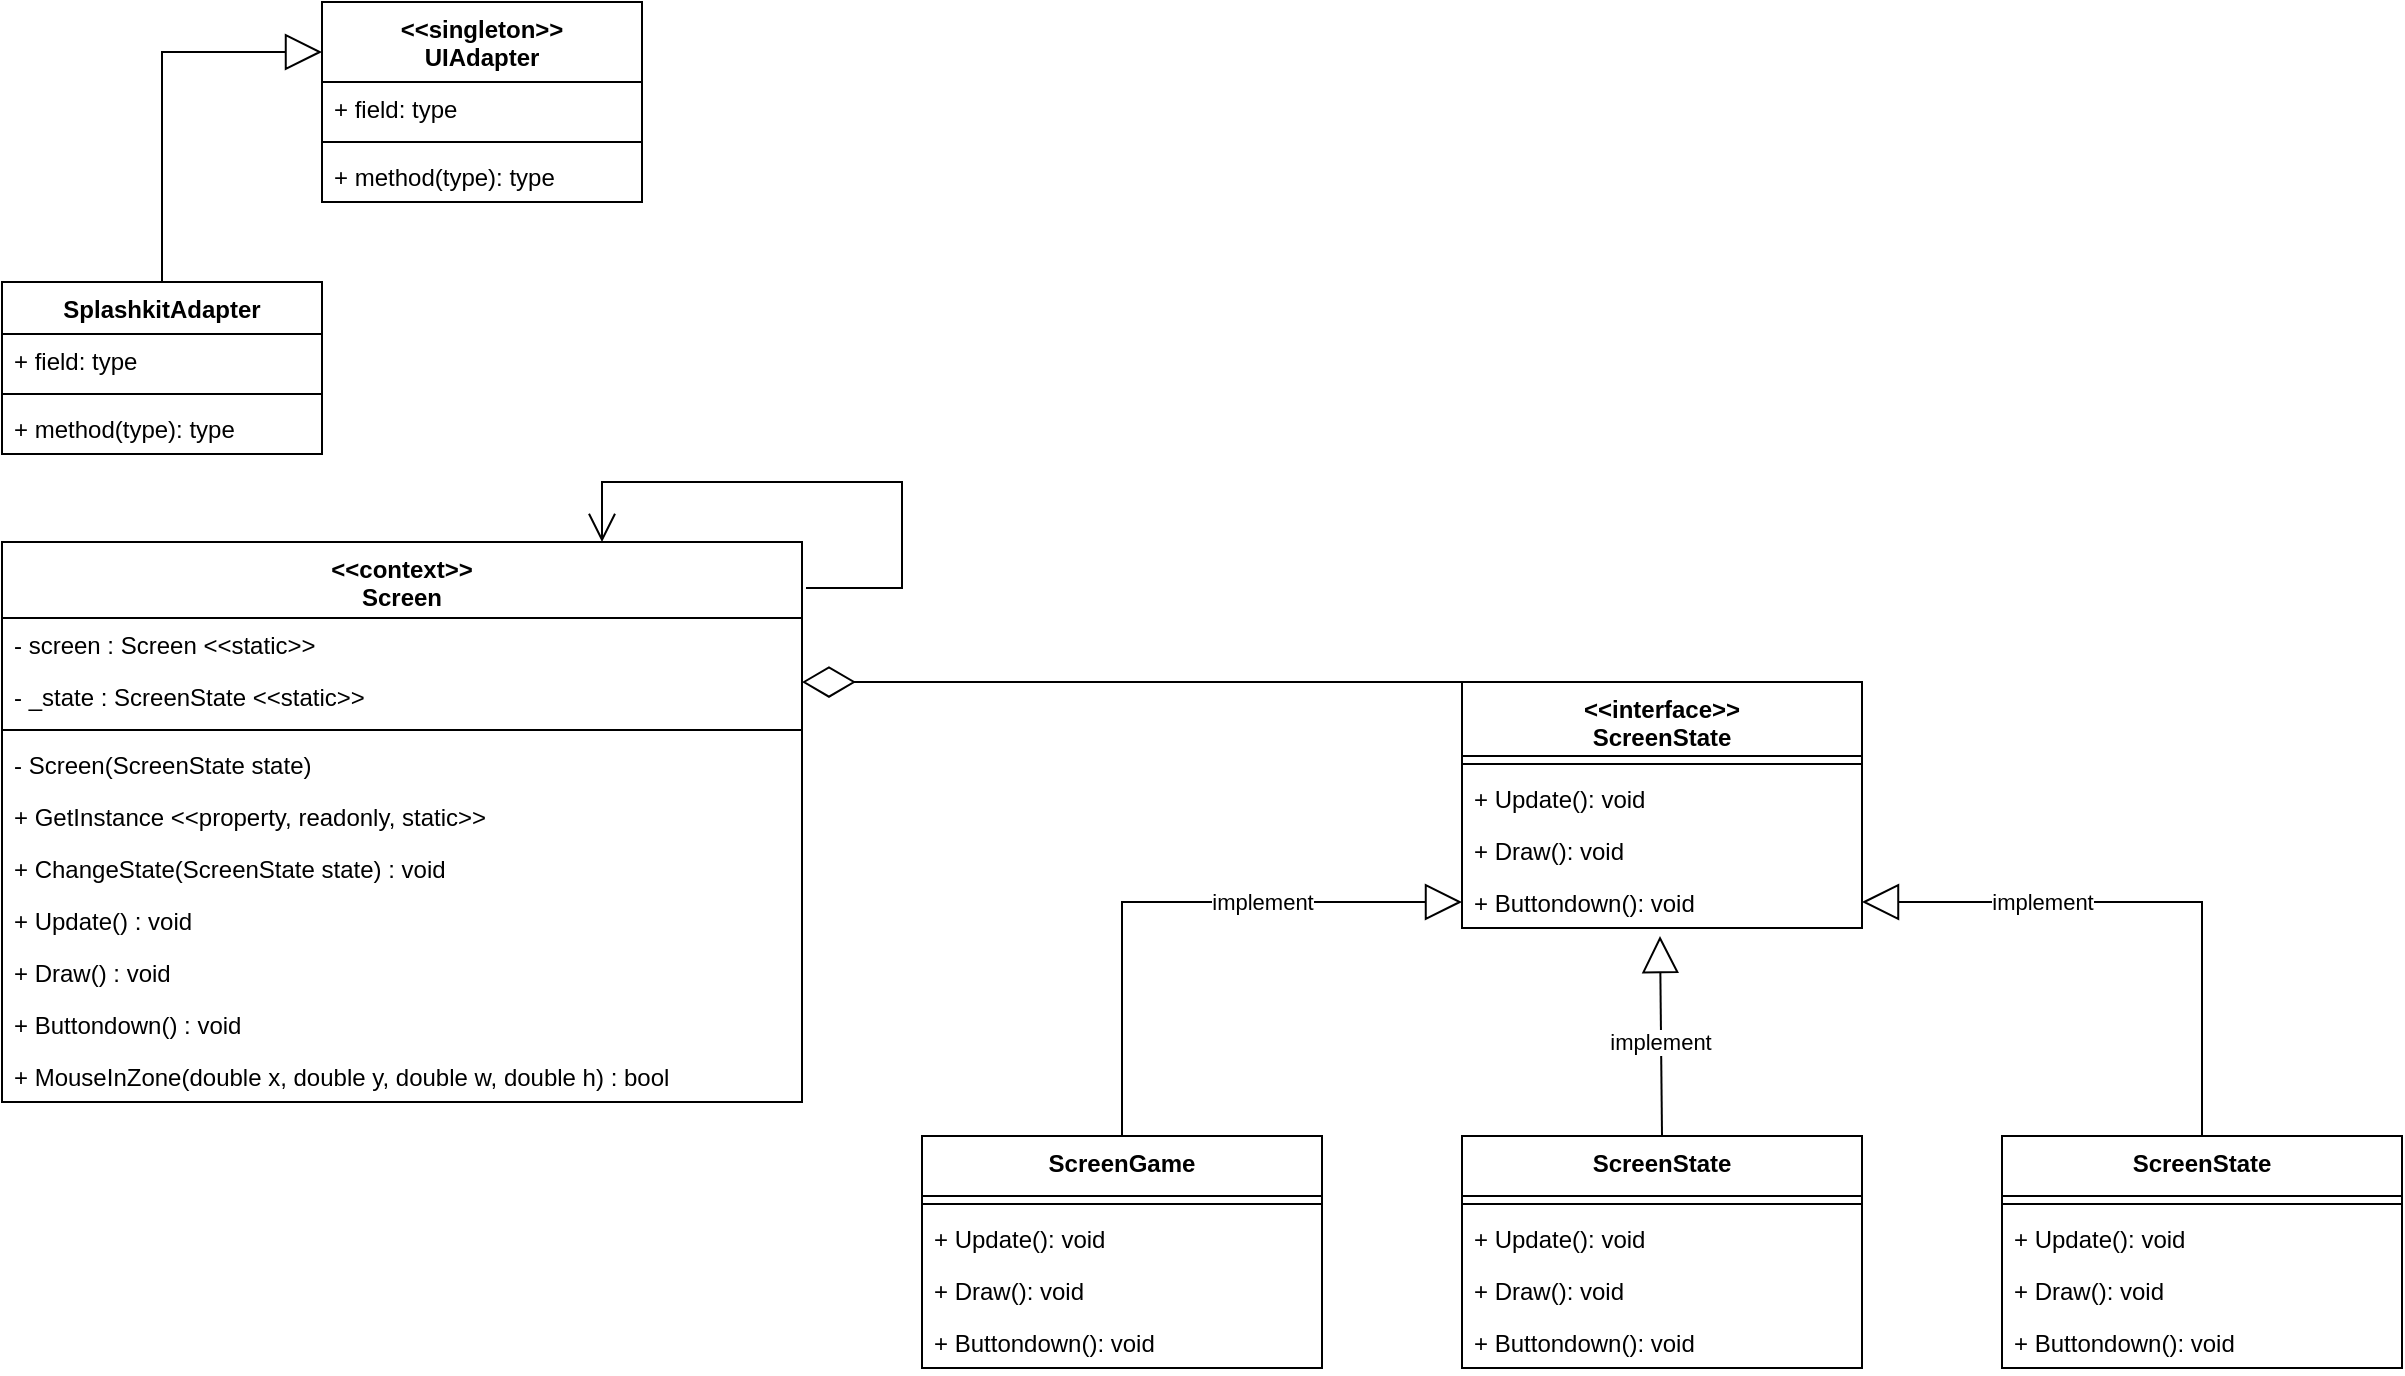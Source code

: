 <mxfile version="15.5.7"><diagram id="tgsOs3fxPP7kzZZRs3cK" name="Page-1"><mxGraphModel dx="1662" dy="737" grid="1" gridSize="10" guides="1" tooltips="1" connect="1" arrows="1" fold="1" page="1" pageScale="1" pageWidth="850" pageHeight="1100" math="0" shadow="0"><root><mxCell id="0"/><mxCell id="1" parent="0"/><mxCell id="N0TDYflDYmQQz4BAt_6r-1" value="SplashkitAdapter" style="swimlane;fontStyle=1;align=center;verticalAlign=top;childLayout=stackLayout;horizontal=1;startSize=26;horizontalStack=0;resizeParent=1;resizeParentMax=0;resizeLast=0;collapsible=1;marginBottom=0;hachureGap=4;pointerEvents=0;" vertex="1" parent="1"><mxGeometry x="170" y="190" width="160" height="86" as="geometry"/></mxCell><mxCell id="N0TDYflDYmQQz4BAt_6r-2" value="+ field: type" style="text;strokeColor=none;fillColor=none;align=left;verticalAlign=top;spacingLeft=4;spacingRight=4;overflow=hidden;rotatable=0;points=[[0,0.5],[1,0.5]];portConstraint=eastwest;" vertex="1" parent="N0TDYflDYmQQz4BAt_6r-1"><mxGeometry y="26" width="160" height="26" as="geometry"/></mxCell><mxCell id="N0TDYflDYmQQz4BAt_6r-3" value="" style="line;strokeWidth=1;fillColor=none;align=left;verticalAlign=middle;spacingTop=-1;spacingLeft=3;spacingRight=3;rotatable=0;labelPosition=right;points=[];portConstraint=eastwest;" vertex="1" parent="N0TDYflDYmQQz4BAt_6r-1"><mxGeometry y="52" width="160" height="8" as="geometry"/></mxCell><mxCell id="N0TDYflDYmQQz4BAt_6r-4" value="+ method(type): type" style="text;strokeColor=none;fillColor=none;align=left;verticalAlign=top;spacingLeft=4;spacingRight=4;overflow=hidden;rotatable=0;points=[[0,0.5],[1,0.5]];portConstraint=eastwest;" vertex="1" parent="N0TDYflDYmQQz4BAt_6r-1"><mxGeometry y="60" width="160" height="26" as="geometry"/></mxCell><mxCell id="N0TDYflDYmQQz4BAt_6r-5" value="&lt;&lt;singleton&gt;&gt;&#xA;UIAdapter" style="swimlane;fontStyle=1;align=center;verticalAlign=top;childLayout=stackLayout;horizontal=1;startSize=40;horizontalStack=0;resizeParent=1;resizeParentMax=0;resizeLast=0;collapsible=1;marginBottom=0;hachureGap=4;pointerEvents=0;" vertex="1" parent="1"><mxGeometry x="330" y="50" width="160" height="100" as="geometry"/></mxCell><mxCell id="N0TDYflDYmQQz4BAt_6r-6" value="+ field: type" style="text;strokeColor=none;fillColor=none;align=left;verticalAlign=top;spacingLeft=4;spacingRight=4;overflow=hidden;rotatable=0;points=[[0,0.5],[1,0.5]];portConstraint=eastwest;" vertex="1" parent="N0TDYflDYmQQz4BAt_6r-5"><mxGeometry y="40" width="160" height="26" as="geometry"/></mxCell><mxCell id="N0TDYflDYmQQz4BAt_6r-7" value="" style="line;strokeWidth=1;fillColor=none;align=left;verticalAlign=middle;spacingTop=-1;spacingLeft=3;spacingRight=3;rotatable=0;labelPosition=right;points=[];portConstraint=eastwest;" vertex="1" parent="N0TDYflDYmQQz4BAt_6r-5"><mxGeometry y="66" width="160" height="8" as="geometry"/></mxCell><mxCell id="N0TDYflDYmQQz4BAt_6r-8" value="+ method(type): type" style="text;strokeColor=none;fillColor=none;align=left;verticalAlign=top;spacingLeft=4;spacingRight=4;overflow=hidden;rotatable=0;points=[[0,0.5],[1,0.5]];portConstraint=eastwest;" vertex="1" parent="N0TDYflDYmQQz4BAt_6r-5"><mxGeometry y="74" width="160" height="26" as="geometry"/></mxCell><mxCell id="N0TDYflDYmQQz4BAt_6r-9" value="" style="endArrow=block;endSize=16;endFill=0;html=1;rounded=0;exitX=0.5;exitY=0;exitDx=0;exitDy=0;entryX=0;entryY=0.25;entryDx=0;entryDy=0;" edge="1" parent="1" source="N0TDYflDYmQQz4BAt_6r-1" target="N0TDYflDYmQQz4BAt_6r-5"><mxGeometry width="160" relative="1" as="geometry"><mxPoint x="340" y="380" as="sourcePoint"/><mxPoint x="500" y="380" as="targetPoint"/><Array as="points"><mxPoint x="250" y="75"/></Array></mxGeometry></mxCell><mxCell id="N0TDYflDYmQQz4BAt_6r-10" value="&lt;&lt;context&gt;&gt;&#xA;Screen" style="swimlane;fontStyle=1;align=center;verticalAlign=top;childLayout=stackLayout;horizontal=1;startSize=38;horizontalStack=0;resizeParent=1;resizeParentMax=0;resizeLast=0;collapsible=1;marginBottom=0;hachureGap=4;pointerEvents=0;" vertex="1" parent="1"><mxGeometry x="170" y="320" width="400" height="280" as="geometry"/></mxCell><mxCell id="N0TDYflDYmQQz4BAt_6r-11" value="- screen : Screen &lt;&lt;static&gt;&gt;" style="text;strokeColor=none;fillColor=none;align=left;verticalAlign=top;spacingLeft=4;spacingRight=4;overflow=hidden;rotatable=0;points=[[0,0.5],[1,0.5]];portConstraint=eastwest;" vertex="1" parent="N0TDYflDYmQQz4BAt_6r-10"><mxGeometry y="38" width="400" height="26" as="geometry"/></mxCell><mxCell id="N0TDYflDYmQQz4BAt_6r-14" value="- _state : ScreenState &lt;&lt;static&gt;&gt;" style="text;strokeColor=none;fillColor=none;align=left;verticalAlign=top;spacingLeft=4;spacingRight=4;overflow=hidden;rotatable=0;points=[[0,0.5],[1,0.5]];portConstraint=eastwest;" vertex="1" parent="N0TDYflDYmQQz4BAt_6r-10"><mxGeometry y="64" width="400" height="26" as="geometry"/></mxCell><mxCell id="N0TDYflDYmQQz4BAt_6r-12" value="" style="line;strokeWidth=1;fillColor=none;align=left;verticalAlign=middle;spacingTop=-1;spacingLeft=3;spacingRight=3;rotatable=0;labelPosition=right;points=[];portConstraint=eastwest;" vertex="1" parent="N0TDYflDYmQQz4BAt_6r-10"><mxGeometry y="90" width="400" height="8" as="geometry"/></mxCell><mxCell id="N0TDYflDYmQQz4BAt_6r-13" value="- Screen(ScreenState state)" style="text;strokeColor=none;fillColor=none;align=left;verticalAlign=top;spacingLeft=4;spacingRight=4;overflow=hidden;rotatable=0;points=[[0,0.5],[1,0.5]];portConstraint=eastwest;" vertex="1" parent="N0TDYflDYmQQz4BAt_6r-10"><mxGeometry y="98" width="400" height="26" as="geometry"/></mxCell><mxCell id="N0TDYflDYmQQz4BAt_6r-15" value="+ GetInstance &lt;&lt;property, readonly, static&gt;&gt;" style="text;strokeColor=none;fillColor=none;align=left;verticalAlign=top;spacingLeft=4;spacingRight=4;overflow=hidden;rotatable=0;points=[[0,0.5],[1,0.5]];portConstraint=eastwest;" vertex="1" parent="N0TDYflDYmQQz4BAt_6r-10"><mxGeometry y="124" width="400" height="26" as="geometry"/></mxCell><mxCell id="N0TDYflDYmQQz4BAt_6r-16" value="+ ChangeState(ScreenState state) : void" style="text;strokeColor=none;fillColor=none;align=left;verticalAlign=top;spacingLeft=4;spacingRight=4;overflow=hidden;rotatable=0;points=[[0,0.5],[1,0.5]];portConstraint=eastwest;" vertex="1" parent="N0TDYflDYmQQz4BAt_6r-10"><mxGeometry y="150" width="400" height="26" as="geometry"/></mxCell><mxCell id="N0TDYflDYmQQz4BAt_6r-17" value="+ Update() : void" style="text;strokeColor=none;fillColor=none;align=left;verticalAlign=top;spacingLeft=4;spacingRight=4;overflow=hidden;rotatable=0;points=[[0,0.5],[1,0.5]];portConstraint=eastwest;" vertex="1" parent="N0TDYflDYmQQz4BAt_6r-10"><mxGeometry y="176" width="400" height="26" as="geometry"/></mxCell><mxCell id="N0TDYflDYmQQz4BAt_6r-18" value="+ Draw() : void" style="text;strokeColor=none;fillColor=none;align=left;verticalAlign=top;spacingLeft=4;spacingRight=4;overflow=hidden;rotatable=0;points=[[0,0.5],[1,0.5]];portConstraint=eastwest;" vertex="1" parent="N0TDYflDYmQQz4BAt_6r-10"><mxGeometry y="202" width="400" height="26" as="geometry"/></mxCell><mxCell id="N0TDYflDYmQQz4BAt_6r-19" value="+ Buttondown() : void" style="text;strokeColor=none;fillColor=none;align=left;verticalAlign=top;spacingLeft=4;spacingRight=4;overflow=hidden;rotatable=0;points=[[0,0.5],[1,0.5]];portConstraint=eastwest;" vertex="1" parent="N0TDYflDYmQQz4BAt_6r-10"><mxGeometry y="228" width="400" height="26" as="geometry"/></mxCell><mxCell id="N0TDYflDYmQQz4BAt_6r-20" value="+ MouseInZone(double x, double y, double w, double h) : bool" style="text;strokeColor=none;fillColor=none;align=left;verticalAlign=top;spacingLeft=4;spacingRight=4;overflow=hidden;rotatable=0;points=[[0,0.5],[1,0.5]];portConstraint=eastwest;" vertex="1" parent="N0TDYflDYmQQz4BAt_6r-10"><mxGeometry y="254" width="400" height="26" as="geometry"/></mxCell><mxCell id="N0TDYflDYmQQz4BAt_6r-21" value="&lt;&lt;interface&gt;&gt;&#xA;ScreenState" style="swimlane;fontStyle=1;align=center;verticalAlign=top;childLayout=stackLayout;horizontal=1;startSize=37;horizontalStack=0;resizeParent=1;resizeParentMax=0;resizeLast=0;collapsible=1;marginBottom=0;hachureGap=4;pointerEvents=0;" vertex="1" parent="1"><mxGeometry x="900" y="390" width="200" height="123" as="geometry"/></mxCell><mxCell id="N0TDYflDYmQQz4BAt_6r-23" value="" style="line;strokeWidth=1;fillColor=none;align=left;verticalAlign=middle;spacingTop=-1;spacingLeft=3;spacingRight=3;rotatable=0;labelPosition=right;points=[];portConstraint=eastwest;" vertex="1" parent="N0TDYflDYmQQz4BAt_6r-21"><mxGeometry y="37" width="200" height="8" as="geometry"/></mxCell><mxCell id="N0TDYflDYmQQz4BAt_6r-24" value="+ Update(): void" style="text;strokeColor=none;fillColor=none;align=left;verticalAlign=top;spacingLeft=4;spacingRight=4;overflow=hidden;rotatable=0;points=[[0,0.5],[1,0.5]];portConstraint=eastwest;" vertex="1" parent="N0TDYflDYmQQz4BAt_6r-21"><mxGeometry y="45" width="200" height="26" as="geometry"/></mxCell><mxCell id="N0TDYflDYmQQz4BAt_6r-25" value="+ Draw(): void" style="text;strokeColor=none;fillColor=none;align=left;verticalAlign=top;spacingLeft=4;spacingRight=4;overflow=hidden;rotatable=0;points=[[0,0.5],[1,0.5]];portConstraint=eastwest;" vertex="1" parent="N0TDYflDYmQQz4BAt_6r-21"><mxGeometry y="71" width="200" height="26" as="geometry"/></mxCell><mxCell id="N0TDYflDYmQQz4BAt_6r-26" value="+ Buttondown(): void" style="text;strokeColor=none;fillColor=none;align=left;verticalAlign=top;spacingLeft=4;spacingRight=4;overflow=hidden;rotatable=0;points=[[0,0.5],[1,0.5]];portConstraint=eastwest;" vertex="1" parent="N0TDYflDYmQQz4BAt_6r-21"><mxGeometry y="97" width="200" height="26" as="geometry"/></mxCell><mxCell id="N0TDYflDYmQQz4BAt_6r-27" value="" style="endArrow=open;endFill=1;endSize=12;html=1;rounded=0;exitX=1.005;exitY=0.082;exitDx=0;exitDy=0;exitPerimeter=0;entryX=0.75;entryY=0;entryDx=0;entryDy=0;" edge="1" parent="1" source="N0TDYflDYmQQz4BAt_6r-10" target="N0TDYflDYmQQz4BAt_6r-10"><mxGeometry width="160" relative="1" as="geometry"><mxPoint x="820" y="420" as="sourcePoint"/><mxPoint x="980" y="420" as="targetPoint"/><Array as="points"><mxPoint x="620" y="343"/><mxPoint x="620" y="290"/><mxPoint x="470" y="290"/></Array></mxGeometry></mxCell><mxCell id="N0TDYflDYmQQz4BAt_6r-28" value="ScreenGame" style="swimlane;fontStyle=1;align=center;verticalAlign=top;childLayout=stackLayout;horizontal=1;startSize=30;horizontalStack=0;resizeParent=1;resizeParentMax=0;resizeLast=0;collapsible=1;marginBottom=0;hachureGap=4;pointerEvents=0;" vertex="1" parent="1"><mxGeometry x="630" y="617" width="200" height="116" as="geometry"/></mxCell><mxCell id="N0TDYflDYmQQz4BAt_6r-29" value="" style="line;strokeWidth=1;fillColor=none;align=left;verticalAlign=middle;spacingTop=-1;spacingLeft=3;spacingRight=3;rotatable=0;labelPosition=right;points=[];portConstraint=eastwest;" vertex="1" parent="N0TDYflDYmQQz4BAt_6r-28"><mxGeometry y="30" width="200" height="8" as="geometry"/></mxCell><mxCell id="N0TDYflDYmQQz4BAt_6r-30" value="+ Update(): void" style="text;strokeColor=none;fillColor=none;align=left;verticalAlign=top;spacingLeft=4;spacingRight=4;overflow=hidden;rotatable=0;points=[[0,0.5],[1,0.5]];portConstraint=eastwest;" vertex="1" parent="N0TDYflDYmQQz4BAt_6r-28"><mxGeometry y="38" width="200" height="26" as="geometry"/></mxCell><mxCell id="N0TDYflDYmQQz4BAt_6r-31" value="+ Draw(): void" style="text;strokeColor=none;fillColor=none;align=left;verticalAlign=top;spacingLeft=4;spacingRight=4;overflow=hidden;rotatable=0;points=[[0,0.5],[1,0.5]];portConstraint=eastwest;" vertex="1" parent="N0TDYflDYmQQz4BAt_6r-28"><mxGeometry y="64" width="200" height="26" as="geometry"/></mxCell><mxCell id="N0TDYflDYmQQz4BAt_6r-32" value="+ Buttondown(): void" style="text;strokeColor=none;fillColor=none;align=left;verticalAlign=top;spacingLeft=4;spacingRight=4;overflow=hidden;rotatable=0;points=[[0,0.5],[1,0.5]];portConstraint=eastwest;" vertex="1" parent="N0TDYflDYmQQz4BAt_6r-28"><mxGeometry y="90" width="200" height="26" as="geometry"/></mxCell><mxCell id="N0TDYflDYmQQz4BAt_6r-33" value="ScreenState" style="swimlane;fontStyle=1;align=center;verticalAlign=top;childLayout=stackLayout;horizontal=1;startSize=30;horizontalStack=0;resizeParent=1;resizeParentMax=0;resizeLast=0;collapsible=1;marginBottom=0;hachureGap=4;pointerEvents=0;" vertex="1" parent="1"><mxGeometry x="900" y="617" width="200" height="116" as="geometry"/></mxCell><mxCell id="N0TDYflDYmQQz4BAt_6r-34" value="" style="line;strokeWidth=1;fillColor=none;align=left;verticalAlign=middle;spacingTop=-1;spacingLeft=3;spacingRight=3;rotatable=0;labelPosition=right;points=[];portConstraint=eastwest;" vertex="1" parent="N0TDYflDYmQQz4BAt_6r-33"><mxGeometry y="30" width="200" height="8" as="geometry"/></mxCell><mxCell id="N0TDYflDYmQQz4BAt_6r-35" value="+ Update(): void" style="text;strokeColor=none;fillColor=none;align=left;verticalAlign=top;spacingLeft=4;spacingRight=4;overflow=hidden;rotatable=0;points=[[0,0.5],[1,0.5]];portConstraint=eastwest;" vertex="1" parent="N0TDYflDYmQQz4BAt_6r-33"><mxGeometry y="38" width="200" height="26" as="geometry"/></mxCell><mxCell id="N0TDYflDYmQQz4BAt_6r-36" value="+ Draw(): void" style="text;strokeColor=none;fillColor=none;align=left;verticalAlign=top;spacingLeft=4;spacingRight=4;overflow=hidden;rotatable=0;points=[[0,0.5],[1,0.5]];portConstraint=eastwest;" vertex="1" parent="N0TDYflDYmQQz4BAt_6r-33"><mxGeometry y="64" width="200" height="26" as="geometry"/></mxCell><mxCell id="N0TDYflDYmQQz4BAt_6r-37" value="+ Buttondown(): void" style="text;strokeColor=none;fillColor=none;align=left;verticalAlign=top;spacingLeft=4;spacingRight=4;overflow=hidden;rotatable=0;points=[[0,0.5],[1,0.5]];portConstraint=eastwest;" vertex="1" parent="N0TDYflDYmQQz4BAt_6r-33"><mxGeometry y="90" width="200" height="26" as="geometry"/></mxCell><mxCell id="N0TDYflDYmQQz4BAt_6r-38" value="ScreenState" style="swimlane;fontStyle=1;align=center;verticalAlign=top;childLayout=stackLayout;horizontal=1;startSize=30;horizontalStack=0;resizeParent=1;resizeParentMax=0;resizeLast=0;collapsible=1;marginBottom=0;hachureGap=4;pointerEvents=0;" vertex="1" parent="1"><mxGeometry x="1170" y="617" width="200" height="116" as="geometry"/></mxCell><mxCell id="N0TDYflDYmQQz4BAt_6r-39" value="" style="line;strokeWidth=1;fillColor=none;align=left;verticalAlign=middle;spacingTop=-1;spacingLeft=3;spacingRight=3;rotatable=0;labelPosition=right;points=[];portConstraint=eastwest;" vertex="1" parent="N0TDYflDYmQQz4BAt_6r-38"><mxGeometry y="30" width="200" height="8" as="geometry"/></mxCell><mxCell id="N0TDYflDYmQQz4BAt_6r-40" value="+ Update(): void" style="text;strokeColor=none;fillColor=none;align=left;verticalAlign=top;spacingLeft=4;spacingRight=4;overflow=hidden;rotatable=0;points=[[0,0.5],[1,0.5]];portConstraint=eastwest;" vertex="1" parent="N0TDYflDYmQQz4BAt_6r-38"><mxGeometry y="38" width="200" height="26" as="geometry"/></mxCell><mxCell id="N0TDYflDYmQQz4BAt_6r-41" value="+ Draw(): void" style="text;strokeColor=none;fillColor=none;align=left;verticalAlign=top;spacingLeft=4;spacingRight=4;overflow=hidden;rotatable=0;points=[[0,0.5],[1,0.5]];portConstraint=eastwest;" vertex="1" parent="N0TDYflDYmQQz4BAt_6r-38"><mxGeometry y="64" width="200" height="26" as="geometry"/></mxCell><mxCell id="N0TDYflDYmQQz4BAt_6r-42" value="+ Buttondown(): void" style="text;strokeColor=none;fillColor=none;align=left;verticalAlign=top;spacingLeft=4;spacingRight=4;overflow=hidden;rotatable=0;points=[[0,0.5],[1,0.5]];portConstraint=eastwest;" vertex="1" parent="N0TDYflDYmQQz4BAt_6r-38"><mxGeometry y="90" width="200" height="26" as="geometry"/></mxCell><mxCell id="N0TDYflDYmQQz4BAt_6r-43" value="implement" style="endArrow=block;endSize=16;endFill=0;html=1;rounded=0;exitX=0.5;exitY=0;exitDx=0;exitDy=0;entryX=0;entryY=0.5;entryDx=0;entryDy=0;" edge="1" parent="1" source="N0TDYflDYmQQz4BAt_6r-28" target="N0TDYflDYmQQz4BAt_6r-26"><mxGeometry x="0.303" width="160" relative="1" as="geometry"><mxPoint x="720" y="647" as="sourcePoint"/><mxPoint x="880" y="647" as="targetPoint"/><Array as="points"><mxPoint x="730" y="500"/></Array><mxPoint as="offset"/></mxGeometry></mxCell><mxCell id="N0TDYflDYmQQz4BAt_6r-44" value="implement" style="endArrow=block;endSize=16;endFill=0;html=1;rounded=0;exitX=0.5;exitY=0;exitDx=0;exitDy=0;entryX=0.495;entryY=1.154;entryDx=0;entryDy=0;entryPerimeter=0;" edge="1" parent="1" source="N0TDYflDYmQQz4BAt_6r-33" target="N0TDYflDYmQQz4BAt_6r-26"><mxGeometry x="-0.06" y="1" width="160" relative="1" as="geometry"><mxPoint x="1010" y="597" as="sourcePoint"/><mxPoint x="1180" y="480" as="targetPoint"/><mxPoint as="offset"/></mxGeometry></mxCell><mxCell id="N0TDYflDYmQQz4BAt_6r-45" value="implement" style="endArrow=block;endSize=16;endFill=0;html=1;rounded=0;exitX=0.5;exitY=0;exitDx=0;exitDy=0;entryX=1;entryY=0.5;entryDx=0;entryDy=0;" edge="1" parent="1" source="N0TDYflDYmQQz4BAt_6r-38" target="N0TDYflDYmQQz4BAt_6r-26"><mxGeometry x="0.373" width="160" relative="1" as="geometry"><mxPoint x="1210" y="588.5" as="sourcePoint"/><mxPoint x="1380" y="471.5" as="targetPoint"/><Array as="points"><mxPoint x="1270" y="500"/></Array><mxPoint as="offset"/></mxGeometry></mxCell><mxCell id="N0TDYflDYmQQz4BAt_6r-46" value="" style="endArrow=diamondThin;endFill=0;endSize=24;html=1;rounded=0;entryX=1;entryY=0.231;entryDx=0;entryDy=0;exitX=0;exitY=0;exitDx=0;exitDy=0;entryPerimeter=0;" edge="1" parent="1" source="N0TDYflDYmQQz4BAt_6r-21" target="N0TDYflDYmQQz4BAt_6r-14"><mxGeometry width="160" relative="1" as="geometry"><mxPoint x="760" y="410" as="sourcePoint"/><mxPoint x="920" y="410" as="targetPoint"/></mxGeometry></mxCell></root></mxGraphModel></diagram></mxfile>